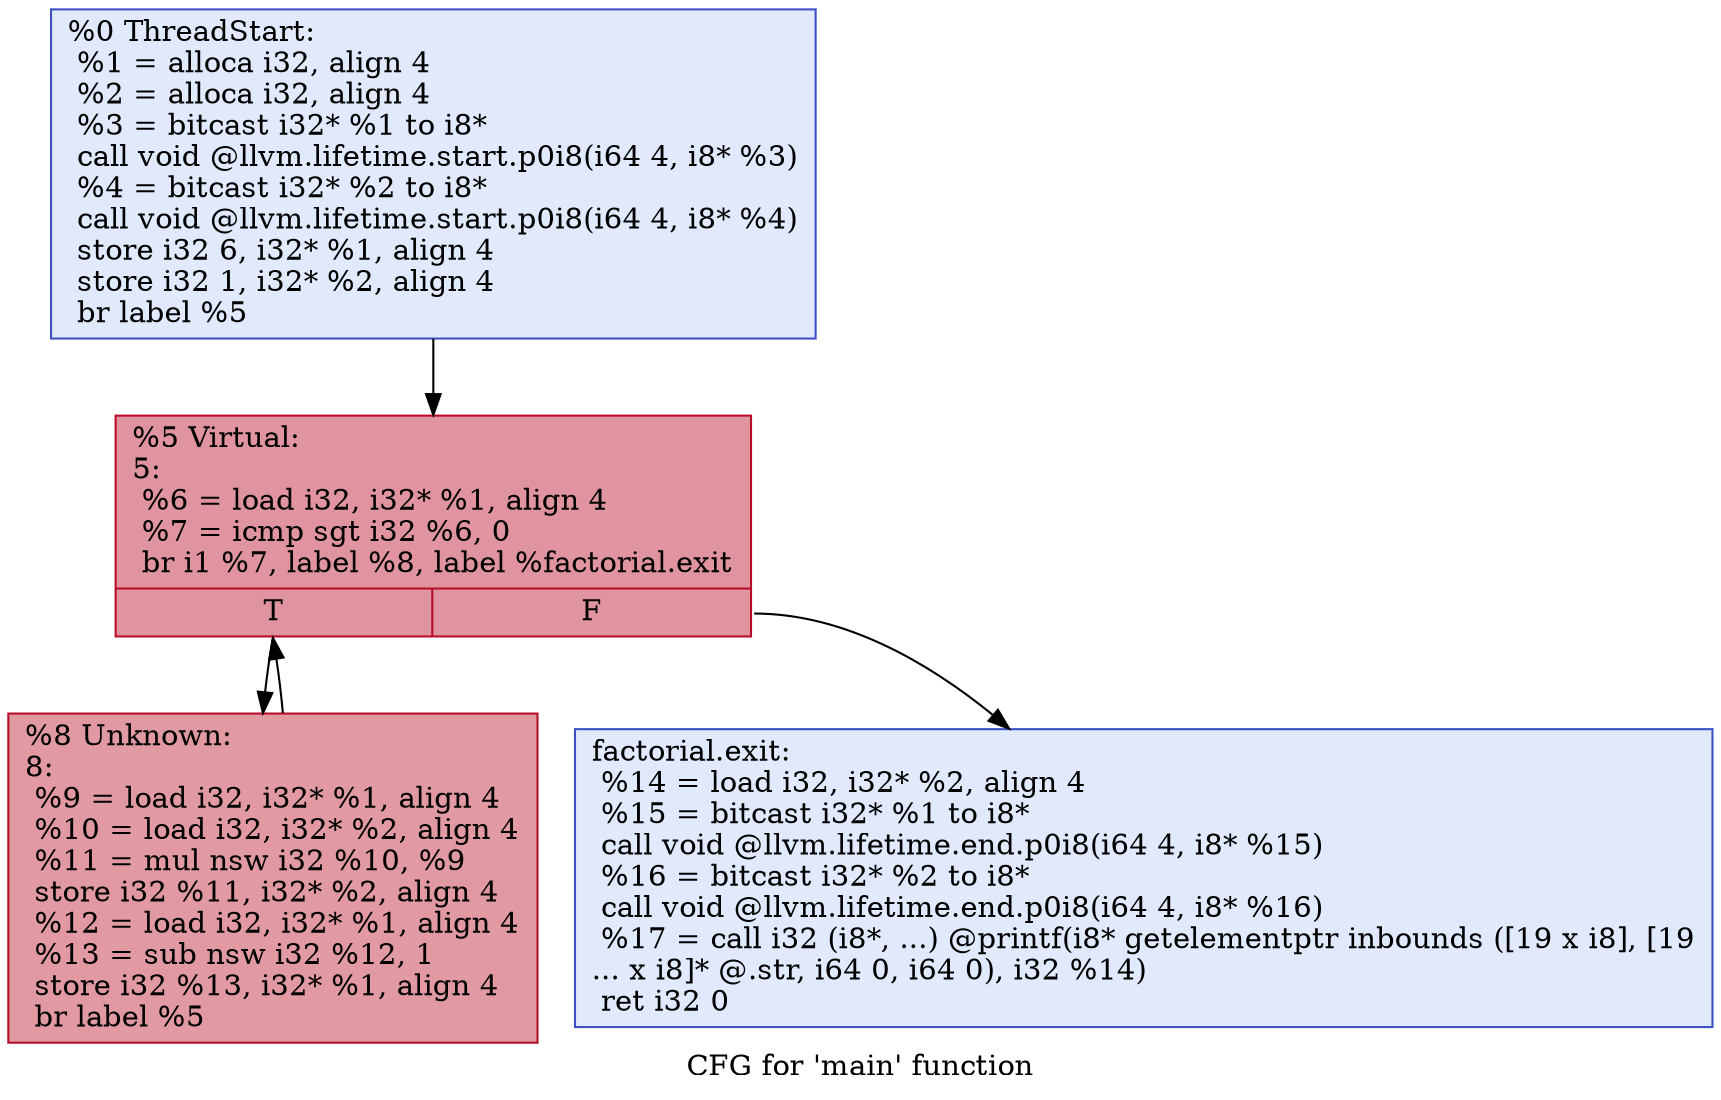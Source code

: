 digraph "CFG for 'main' function" {
	label="CFG for 'main' function";

	Node0x560cd3f98490 [shape=record,color="#3d50c3ff", style=filled, fillcolor="#b9d0f970",label="{%0 ThreadStart:\l  %1 = alloca i32, align 4\l  %2 = alloca i32, align 4\l  %3 = bitcast i32* %1 to i8*\l  call void @llvm.lifetime.start.p0i8(i64 4, i8* %3)\l  %4 = bitcast i32* %2 to i8*\l  call void @llvm.lifetime.start.p0i8(i64 4, i8* %4)\l  store i32 6, i32* %1, align 4\l  store i32 1, i32* %2, align 4\l  br label %5\l}"];
	Node0x560cd3f98490 -> Node0x560cd3fd1610;
	Node0x560cd3fd1610 [shape=record,color="#b70d28ff", style=filled, fillcolor="#b70d2870",label="{%5 Virtual:\l5:                                                \l  %6 = load i32, i32* %1, align 4\l  %7 = icmp sgt i32 %6, 0\l  br i1 %7, label %8, label %factorial.exit\l|{<s0>T|<s1>F}}"];
	Node0x560cd3fd1610:s0 -> Node0x560cd3fd1890;
	Node0x560cd3fd1610:s1 -> Node0x560cd3fd3140;
	Node0x560cd3fd1890 [shape=record,color="#b70d28ff", style=filled, fillcolor="#bb1b2c70",label="{%8 Unknown:\l8:                                                \l  %9 = load i32, i32* %1, align 4\l  %10 = load i32, i32* %2, align 4\l  %11 = mul nsw i32 %10, %9\l  store i32 %11, i32* %2, align 4\l  %12 = load i32, i32* %1, align 4\l  %13 = sub nsw i32 %12, 1\l  store i32 %13, i32* %1, align 4\l  br label %5\l}"];
	Node0x560cd3fd1890 -> Node0x560cd3fd1610;
	Node0x560cd3fd3140 [shape=record,color="#3d50c3ff", style=filled, fillcolor="#b9d0f970",label="{factorial.exit:                                   \l  %14 = load i32, i32* %2, align 4\l  %15 = bitcast i32* %1 to i8*\l  call void @llvm.lifetime.end.p0i8(i64 4, i8* %15)\l  %16 = bitcast i32* %2 to i8*\l  call void @llvm.lifetime.end.p0i8(i64 4, i8* %16)\l  %17 = call i32 (i8*, ...) @printf(i8* getelementptr inbounds ([19 x i8], [19\l... x i8]* @.str, i64 0, i64 0), i32 %14)\l  ret i32 0\l}"];
}
